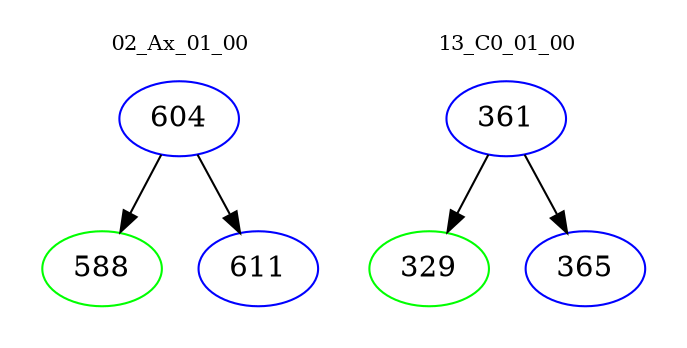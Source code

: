 digraph{
subgraph cluster_0 {
color = white
label = "02_Ax_01_00";
fontsize=10;
T0_604 [label="604", color="blue"]
T0_604 -> T0_588 [color="black"]
T0_588 [label="588", color="green"]
T0_604 -> T0_611 [color="black"]
T0_611 [label="611", color="blue"]
}
subgraph cluster_1 {
color = white
label = "13_C0_01_00";
fontsize=10;
T1_361 [label="361", color="blue"]
T1_361 -> T1_329 [color="black"]
T1_329 [label="329", color="green"]
T1_361 -> T1_365 [color="black"]
T1_365 [label="365", color="blue"]
}
}
